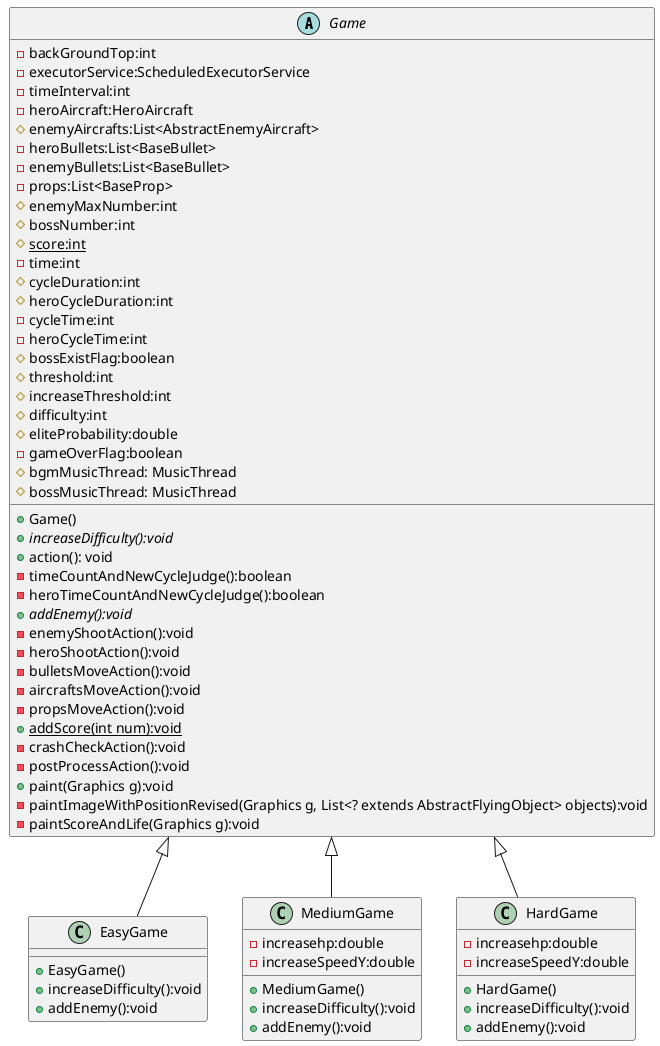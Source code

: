 @startuml
'https://plantuml.com/class-diagram
abstract class Game{
    - backGroundTop:int
    - executorService:ScheduledExecutorService
    - timeInterval:int
    - heroAircraft:HeroAircraft
    # enemyAircrafts:List<AbstractEnemyAircraft>
    - heroBullets:List<BaseBullet>
    - enemyBullets:List<BaseBullet>
    - props:List<BaseProp>
    # enemyMaxNumber:int
    # bossNumber:int
    # {static}score:int
    - time:int
    # cycleDuration:int
    # heroCycleDuration:int
    - cycleTime:int
    - heroCycleTime:int
    # bossExistFlag:boolean
    # threshold:int
    # increaseThreshold:int
    # difficulty:int
    # eliteProbability:double
    - gameOverFlag:boolean
    # bgmMusicThread: MusicThread
    # bossMusicThread: MusicThread
    + Game()
    + {abstract} increaseDifficulty():void
    + action(): void
    - timeCountAndNewCycleJudge():boolean
    - heroTimeCountAndNewCycleJudge():boolean
    + {abstract} addEnemy():void
    - enemyShootAction():void
    - heroShootAction():void
    - bulletsMoveAction():void
    - aircraftsMoveAction():void
    - propsMoveAction():void
    + {static}addScore(int num):void
    - crashCheckAction():void
    - postProcessAction():void
    + paint(Graphics g):void
    - paintImageWithPositionRevised(Graphics g, List<? extends AbstractFlyingObject> objects):void
    - paintScoreAndLife(Graphics g):void
}
class EasyGame{
    + EasyGame()
    + increaseDifficulty():void
    + addEnemy():void
}
class MediumGame{
    - increasehp:double
    - increaseSpeedY:double
    + MediumGame()
    + increaseDifficulty():void
    + addEnemy():void
}
class HardGame{
    - increasehp:double
    - increaseSpeedY:double
    + HardGame()
    + increaseDifficulty():void
    + addEnemy():void
}
Game <|-- EasyGame
Game <|-- MediumGame
Game <|-- HardGame
@enduml